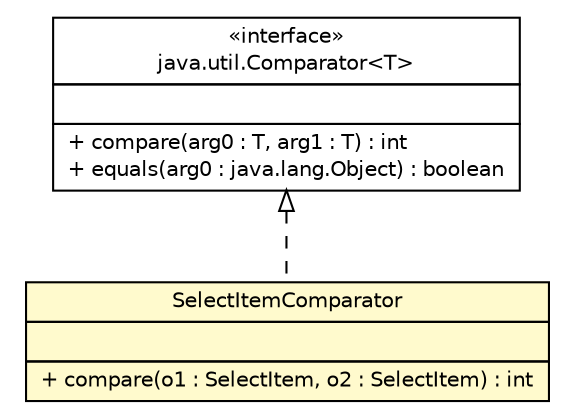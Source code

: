 #!/usr/local/bin/dot
#
# Class diagram 
# Generated by UmlGraph version 4.8 (http://www.spinellis.gr/sw/umlgraph)
#

digraph G {
	edge [fontname="Helvetica",fontsize=10,labelfontname="Helvetica",labelfontsize=10];
	node [fontname="Helvetica",fontsize=10,shape=plaintext];
	// gov.nih.nci.ncia.util.SelectItemComparator
	c67678 [label=<<table border="0" cellborder="1" cellspacing="0" cellpadding="2" port="p" bgcolor="lemonChiffon" href="./SelectItemComparator.html">
		<tr><td><table border="0" cellspacing="0" cellpadding="1">
			<tr><td> SelectItemComparator </td></tr>
		</table></td></tr>
		<tr><td><table border="0" cellspacing="0" cellpadding="1">
			<tr><td align="left">  </td></tr>
		</table></td></tr>
		<tr><td><table border="0" cellspacing="0" cellpadding="1">
			<tr><td align="left"> + compare(o1 : SelectItem, o2 : SelectItem) : int </td></tr>
		</table></td></tr>
		</table>>, fontname="Helvetica", fontcolor="black", fontsize=10.0];
	//gov.nih.nci.ncia.util.SelectItemComparator implements java.util.Comparator<T>
	c67690:p -> c67678:p [dir=back,arrowtail=empty,style=dashed];
	// java.util.Comparator<T>
	c67690 [label=<<table border="0" cellborder="1" cellspacing="0" cellpadding="2" port="p" href="http://java.sun.com/j2se/1.4.2/docs/api/java/util/Comparator.html">
		<tr><td><table border="0" cellspacing="0" cellpadding="1">
			<tr><td> &laquo;interface&raquo; </td></tr>
			<tr><td> java.util.Comparator&lt;T&gt; </td></tr>
		</table></td></tr>
		<tr><td><table border="0" cellspacing="0" cellpadding="1">
			<tr><td align="left">  </td></tr>
		</table></td></tr>
		<tr><td><table border="0" cellspacing="0" cellpadding="1">
			<tr><td align="left"> + compare(arg0 : T, arg1 : T) : int </td></tr>
			<tr><td align="left"> + equals(arg0 : java.lang.Object) : boolean </td></tr>
		</table></td></tr>
		</table>>, fontname="Helvetica", fontcolor="black", fontsize=10.0];
}

